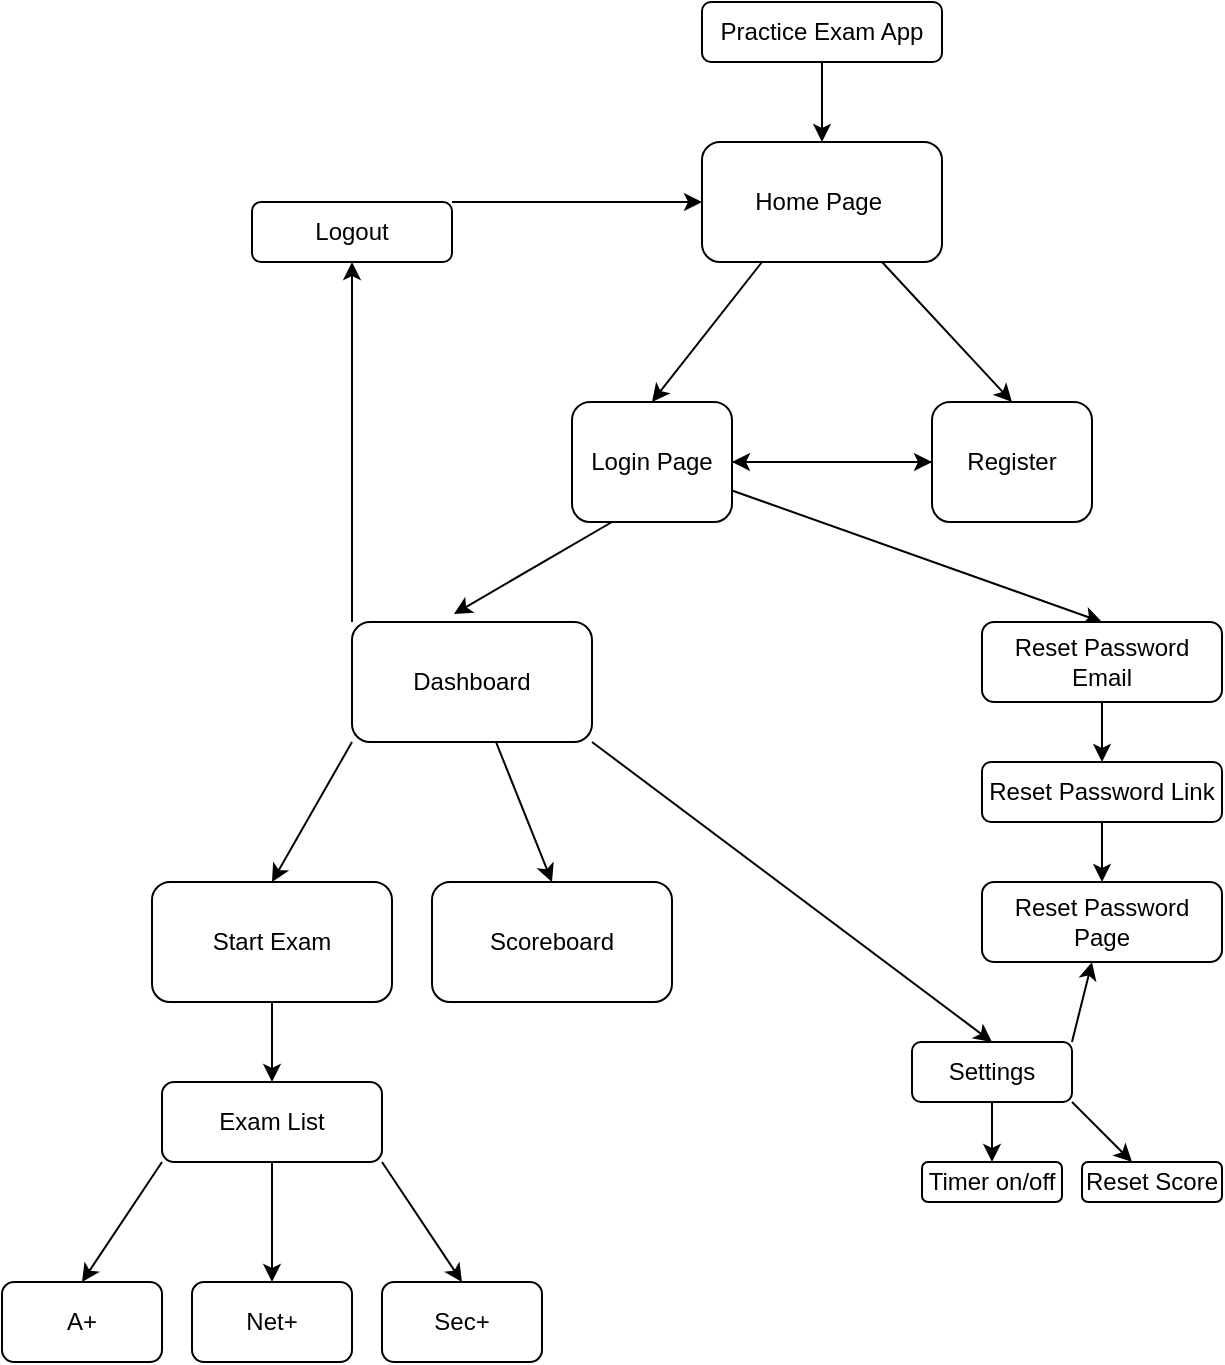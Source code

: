 <mxfile>
    <diagram id="IBvU3auWC6ODS0_HSJzR" name="Page-1">
        <mxGraphModel dx="1725" dy="857" grid="1" gridSize="10" guides="1" tooltips="1" connect="1" arrows="1" fold="1" page="1" pageScale="1" pageWidth="1200" pageHeight="1920" math="0" shadow="0">
            <root>
                <mxCell id="0"/>
                <mxCell id="1" parent="0"/>
                <mxCell id="6" style="edgeStyle=none;html=1;exitX=0.5;exitY=1;exitDx=0;exitDy=0;entryX=0.5;entryY=0;entryDx=0;entryDy=0;" edge="1" parent="1" source="2" target="3">
                    <mxGeometry relative="1" as="geometry"/>
                </mxCell>
                <mxCell id="2" value="Practice Exam App" style="rounded=1;whiteSpace=wrap;html=1;" vertex="1" parent="1">
                    <mxGeometry x="540" y="10" width="120" height="30" as="geometry"/>
                </mxCell>
                <mxCell id="7" style="edgeStyle=none;html=1;exitX=0.25;exitY=1;exitDx=0;exitDy=0;entryX=0.5;entryY=0;entryDx=0;entryDy=0;" edge="1" parent="1" source="3" target="8">
                    <mxGeometry relative="1" as="geometry">
                        <mxPoint x="545" y="190" as="targetPoint"/>
                    </mxGeometry>
                </mxCell>
                <mxCell id="10" style="edgeStyle=none;html=1;exitX=0.75;exitY=1;exitDx=0;exitDy=0;entryX=0.5;entryY=0;entryDx=0;entryDy=0;" edge="1" parent="1" source="3" target="9">
                    <mxGeometry relative="1" as="geometry"/>
                </mxCell>
                <mxCell id="3" value="Home Page&amp;nbsp;" style="rounded=1;whiteSpace=wrap;html=1;" vertex="1" parent="1">
                    <mxGeometry x="540" y="80" width="120" height="60" as="geometry"/>
                </mxCell>
                <mxCell id="14" style="edgeStyle=none;html=1;entryX=0;entryY=0.5;entryDx=0;entryDy=0;" edge="1" parent="1" source="8" target="9">
                    <mxGeometry relative="1" as="geometry"/>
                </mxCell>
                <mxCell id="17" style="edgeStyle=none;html=1;entryX=0.5;entryY=0;entryDx=0;entryDy=0;" edge="1" parent="1" source="8" target="13">
                    <mxGeometry relative="1" as="geometry"/>
                </mxCell>
                <mxCell id="8" value="Login Page" style="rounded=1;whiteSpace=wrap;html=1;" vertex="1" parent="1">
                    <mxGeometry x="475" y="210" width="80" height="60" as="geometry"/>
                </mxCell>
                <mxCell id="18" style="edgeStyle=none;html=1;entryX=1;entryY=0.5;entryDx=0;entryDy=0;" edge="1" parent="1" source="9" target="8">
                    <mxGeometry relative="1" as="geometry"/>
                </mxCell>
                <mxCell id="9" value="Register" style="rounded=1;whiteSpace=wrap;html=1;" vertex="1" parent="1">
                    <mxGeometry x="655" y="210" width="80" height="60" as="geometry"/>
                </mxCell>
                <mxCell id="22" style="edgeStyle=none;html=1;exitX=0;exitY=1;exitDx=0;exitDy=0;entryX=0.5;entryY=0;entryDx=0;entryDy=0;" edge="1" parent="1" source="11" target="21">
                    <mxGeometry relative="1" as="geometry">
                        <mxPoint x="295" y="440" as="targetPoint"/>
                    </mxGeometry>
                </mxCell>
                <mxCell id="25" style="edgeStyle=none;html=1;entryX=0.5;entryY=0;entryDx=0;entryDy=0;" edge="1" parent="1" target="26">
                    <mxGeometry relative="1" as="geometry">
                        <mxPoint x="525" y="460" as="targetPoint"/>
                        <mxPoint x="485" y="380" as="sourcePoint"/>
                    </mxGeometry>
                </mxCell>
                <mxCell id="27" style="edgeStyle=none;html=1;exitX=0;exitY=0;exitDx=0;exitDy=0;entryX=0.5;entryY=1;entryDx=0;entryDy=0;" edge="1" parent="1" source="11" target="20">
                    <mxGeometry relative="1" as="geometry"/>
                </mxCell>
                <mxCell id="56" style="edgeStyle=none;html=1;entryX=0.5;entryY=0;entryDx=0;entryDy=0;" edge="1" parent="1" source="11" target="54">
                    <mxGeometry relative="1" as="geometry"/>
                </mxCell>
                <mxCell id="11" value="Dashboard" style="rounded=1;whiteSpace=wrap;html=1;" vertex="1" parent="1">
                    <mxGeometry x="365" y="320" width="120" height="60" as="geometry"/>
                </mxCell>
                <mxCell id="12" style="edgeStyle=none;html=1;exitX=0.25;exitY=1;exitDx=0;exitDy=0;entryX=0.425;entryY=-0.067;entryDx=0;entryDy=0;entryPerimeter=0;" edge="1" parent="1" source="8" target="11">
                    <mxGeometry relative="1" as="geometry"/>
                </mxCell>
                <mxCell id="37" style="edgeStyle=none;html=1;exitX=0.5;exitY=1;exitDx=0;exitDy=0;entryX=0.5;entryY=0;entryDx=0;entryDy=0;" edge="1" parent="1" source="13" target="57">
                    <mxGeometry relative="1" as="geometry">
                        <mxPoint x="740" y="380" as="targetPoint"/>
                    </mxGeometry>
                </mxCell>
                <mxCell id="13" value="Reset Password Email" style="rounded=1;whiteSpace=wrap;html=1;" vertex="1" parent="1">
                    <mxGeometry x="680" y="320" width="120" height="40" as="geometry"/>
                </mxCell>
                <mxCell id="28" style="edgeStyle=none;html=1;exitX=1;exitY=0;exitDx=0;exitDy=0;entryX=0;entryY=0.5;entryDx=0;entryDy=0;" edge="1" parent="1" source="20" target="3">
                    <mxGeometry relative="1" as="geometry"/>
                </mxCell>
                <mxCell id="20" value="Logout" style="rounded=1;whiteSpace=wrap;html=1;" vertex="1" parent="1">
                    <mxGeometry x="315" y="110" width="100" height="30" as="geometry"/>
                </mxCell>
                <mxCell id="41" style="edgeStyle=none;html=1;exitX=0.5;exitY=1;exitDx=0;exitDy=0;" edge="1" parent="1" source="21" target="40">
                    <mxGeometry relative="1" as="geometry"/>
                </mxCell>
                <mxCell id="21" value="Start Exam" style="rounded=1;whiteSpace=wrap;html=1;" vertex="1" parent="1">
                    <mxGeometry x="265" y="450" width="120" height="60" as="geometry"/>
                </mxCell>
                <mxCell id="31" style="edgeStyle=none;html=1;exitX=0.5;exitY=1;exitDx=0;exitDy=0;entryX=0.5;entryY=0;entryDx=0;entryDy=0;" edge="1" parent="1" source="26" target="32">
                    <mxGeometry relative="1" as="geometry">
                        <mxPoint x="525" y="520" as="targetPoint"/>
                    </mxGeometry>
                </mxCell>
                <mxCell id="33" style="edgeStyle=none;html=1;exitX=1;exitY=0;exitDx=0;exitDy=0;" edge="1" parent="1" source="26" target="34">
                    <mxGeometry relative="1" as="geometry">
                        <mxPoint x="615" y="530" as="targetPoint"/>
                    </mxGeometry>
                </mxCell>
                <mxCell id="38" style="edgeStyle=none;html=1;exitX=1;exitY=1;exitDx=0;exitDy=0;" edge="1" parent="1" source="26" target="39">
                    <mxGeometry relative="1" as="geometry">
                        <mxPoint x="605" y="530" as="targetPoint"/>
                    </mxGeometry>
                </mxCell>
                <mxCell id="26" value="Settings" style="rounded=1;whiteSpace=wrap;html=1;" vertex="1" parent="1">
                    <mxGeometry x="645" y="530" width="80" height="30" as="geometry"/>
                </mxCell>
                <mxCell id="32" value="Timer on/off" style="rounded=1;whiteSpace=wrap;html=1;" vertex="1" parent="1">
                    <mxGeometry x="650" y="590" width="70" height="20" as="geometry"/>
                </mxCell>
                <mxCell id="34" value="Reset Password Page" style="rounded=1;whiteSpace=wrap;html=1;" vertex="1" parent="1">
                    <mxGeometry x="680" y="450" width="120" height="40" as="geometry"/>
                </mxCell>
                <mxCell id="39" value="Reset Score" style="rounded=1;whiteSpace=wrap;html=1;" vertex="1" parent="1">
                    <mxGeometry x="730" y="590" width="70" height="20" as="geometry"/>
                </mxCell>
                <mxCell id="45" style="edgeStyle=none;html=1;exitX=1;exitY=1;exitDx=0;exitDy=0;entryX=0.5;entryY=0;entryDx=0;entryDy=0;" edge="1" parent="1" source="40" target="44">
                    <mxGeometry relative="1" as="geometry"/>
                </mxCell>
                <mxCell id="52" style="edgeStyle=none;html=1;exitX=0.5;exitY=1;exitDx=0;exitDy=0;entryX=0.5;entryY=0;entryDx=0;entryDy=0;" edge="1" parent="1" source="40" target="47">
                    <mxGeometry relative="1" as="geometry"/>
                </mxCell>
                <mxCell id="53" style="edgeStyle=none;html=1;exitX=0;exitY=1;exitDx=0;exitDy=0;entryX=0.5;entryY=0;entryDx=0;entryDy=0;" edge="1" parent="1" source="40" target="50">
                    <mxGeometry relative="1" as="geometry"/>
                </mxCell>
                <mxCell id="40" value="Exam List" style="rounded=1;whiteSpace=wrap;html=1;" vertex="1" parent="1">
                    <mxGeometry x="270" y="550" width="110" height="40" as="geometry"/>
                </mxCell>
                <mxCell id="44" value="Sec+" style="rounded=1;whiteSpace=wrap;html=1;" vertex="1" parent="1">
                    <mxGeometry x="380" y="650" width="80" height="40" as="geometry"/>
                </mxCell>
                <mxCell id="47" value="Net+" style="rounded=1;whiteSpace=wrap;html=1;" vertex="1" parent="1">
                    <mxGeometry x="285" y="650" width="80" height="40" as="geometry"/>
                </mxCell>
                <mxCell id="50" value="A+" style="rounded=1;whiteSpace=wrap;html=1;" vertex="1" parent="1">
                    <mxGeometry x="190" y="650" width="80" height="40" as="geometry"/>
                </mxCell>
                <mxCell id="54" value="Scoreboard" style="rounded=1;whiteSpace=wrap;html=1;" vertex="1" parent="1">
                    <mxGeometry x="405" y="450" width="120" height="60" as="geometry"/>
                </mxCell>
                <mxCell id="59" style="edgeStyle=none;html=1;entryX=0.5;entryY=0;entryDx=0;entryDy=0;" edge="1" parent="1" source="57" target="34">
                    <mxGeometry relative="1" as="geometry"/>
                </mxCell>
                <mxCell id="57" value="Reset Password Link" style="rounded=1;whiteSpace=wrap;html=1;" vertex="1" parent="1">
                    <mxGeometry x="680" y="390" width="120" height="30" as="geometry"/>
                </mxCell>
            </root>
        </mxGraphModel>
    </diagram>
</mxfile>